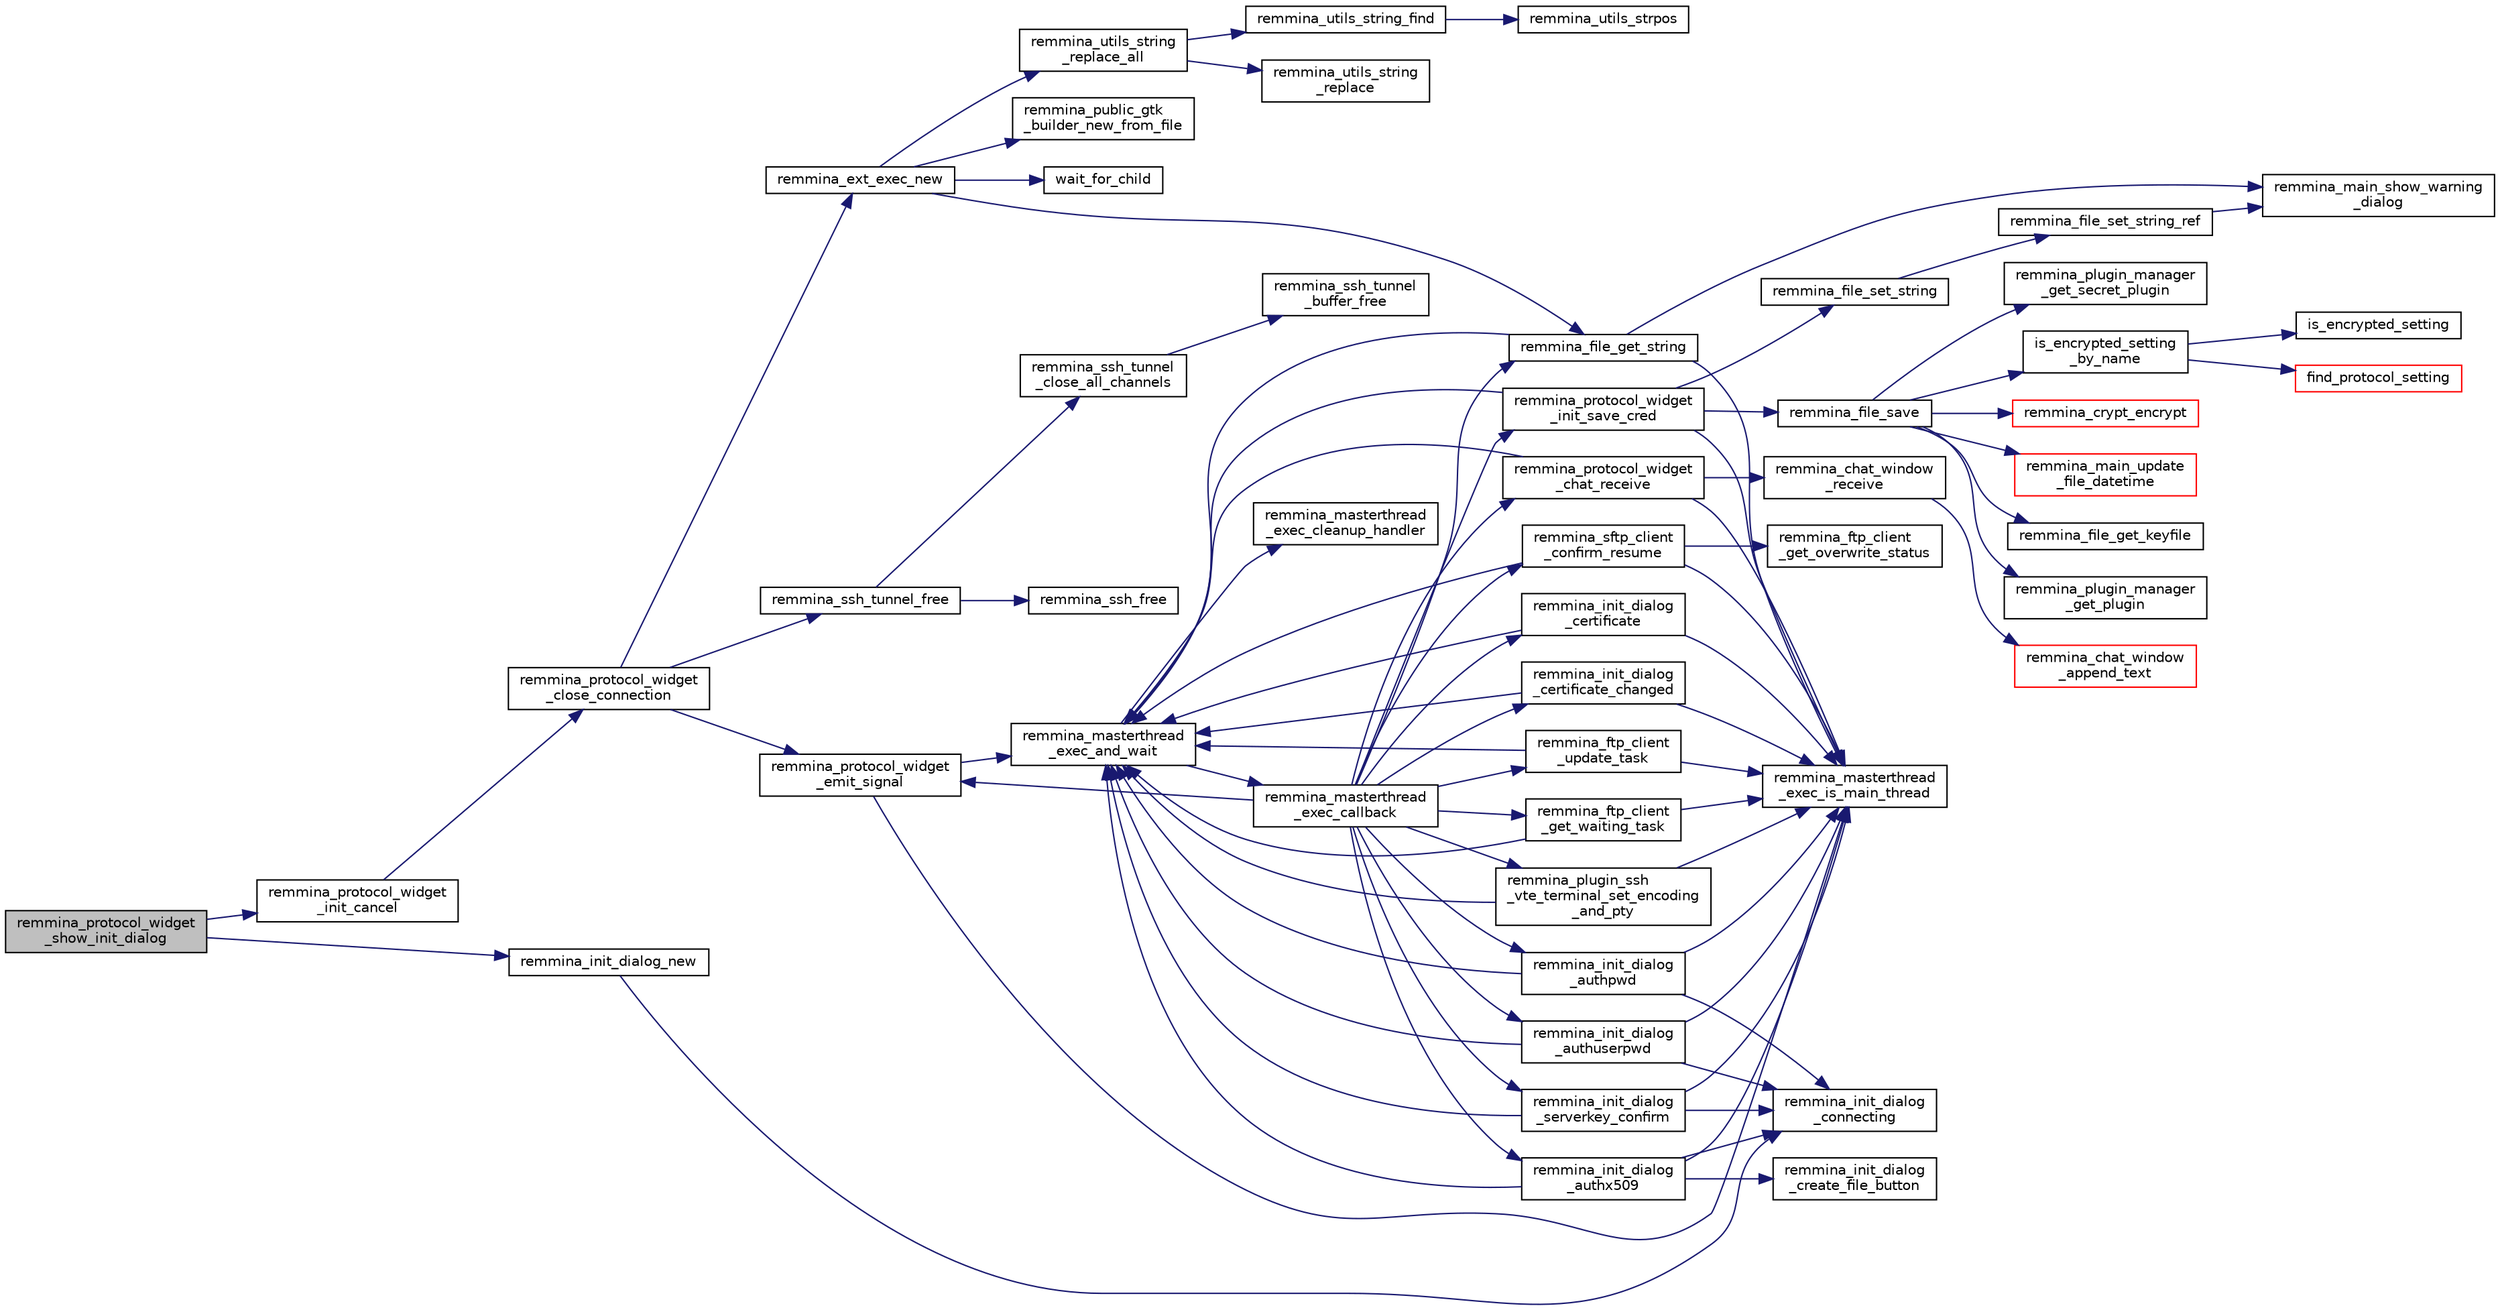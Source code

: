 digraph "remmina_protocol_widget_show_init_dialog"
{
  edge [fontname="Helvetica",fontsize="10",labelfontname="Helvetica",labelfontsize="10"];
  node [fontname="Helvetica",fontsize="10",shape=record];
  rankdir="LR";
  Node4048 [label="remmina_protocol_widget\l_show_init_dialog",height=0.2,width=0.4,color="black", fillcolor="grey75", style="filled", fontcolor="black"];
  Node4048 -> Node4049 [color="midnightblue",fontsize="10",style="solid",fontname="Helvetica"];
  Node4049 [label="remmina_init_dialog_new",height=0.2,width=0.4,color="black", fillcolor="white", style="filled",URL="$remmina__init__dialog_8c.html#ad5817659d78830d10cfbab93af51ddab"];
  Node4049 -> Node4050 [color="midnightblue",fontsize="10",style="solid",fontname="Helvetica"];
  Node4050 [label="remmina_init_dialog\l_connecting",height=0.2,width=0.4,color="black", fillcolor="white", style="filled",URL="$remmina__init__dialog_8c.html#a7602c5b714e02a10506977dd983e7446"];
  Node4048 -> Node4051 [color="midnightblue",fontsize="10",style="solid",fontname="Helvetica"];
  Node4051 [label="remmina_protocol_widget\l_init_cancel",height=0.2,width=0.4,color="black", fillcolor="white", style="filled",URL="$remmina__protocol__widget_8c.html#abe4a5c4544090e6a185341d61aa66861"];
  Node4051 -> Node4052 [color="midnightblue",fontsize="10",style="solid",fontname="Helvetica"];
  Node4052 [label="remmina_protocol_widget\l_close_connection",height=0.2,width=0.4,color="black", fillcolor="white", style="filled",URL="$remmina__protocol__widget_8c.html#a326a430fe4d298e3564d9fd5b7945a82"];
  Node4052 -> Node4053 [color="midnightblue",fontsize="10",style="solid",fontname="Helvetica"];
  Node4053 [label="remmina_protocol_widget\l_emit_signal",height=0.2,width=0.4,color="black", fillcolor="white", style="filled",URL="$remmina__protocol__widget_8c.html#ac3e5a7f14aef4adb2e57d35e9c180b3b"];
  Node4053 -> Node4054 [color="midnightblue",fontsize="10",style="solid",fontname="Helvetica"];
  Node4054 [label="remmina_masterthread\l_exec_is_main_thread",height=0.2,width=0.4,color="black", fillcolor="white", style="filled",URL="$remmina__masterthread__exec_8c.html#a3a52e863a3a3da6da6bb5d36c13b7ff4"];
  Node4053 -> Node4055 [color="midnightblue",fontsize="10",style="solid",fontname="Helvetica"];
  Node4055 [label="remmina_masterthread\l_exec_and_wait",height=0.2,width=0.4,color="black", fillcolor="white", style="filled",URL="$remmina__masterthread__exec_8c.html#a14628c2470cac50e87916a70ea05c97d"];
  Node4055 -> Node4056 [color="midnightblue",fontsize="10",style="solid",fontname="Helvetica"];
  Node4056 [label="remmina_masterthread\l_exec_cleanup_handler",height=0.2,width=0.4,color="black", fillcolor="white", style="filled",URL="$remmina__masterthread__exec_8c.html#a94985f15fd0d27c037824ee90b0ecd3c"];
  Node4055 -> Node4057 [color="midnightblue",fontsize="10",style="solid",fontname="Helvetica"];
  Node4057 [label="remmina_masterthread\l_exec_callback",height=0.2,width=0.4,color="black", fillcolor="white", style="filled",URL="$remmina__masterthread__exec_8c.html#ae5c4d736f1856249c255430e010a179f"];
  Node4057 -> Node4058 [color="midnightblue",fontsize="10",style="solid",fontname="Helvetica"];
  Node4058 [label="remmina_protocol_widget\l_init_save_cred",height=0.2,width=0.4,color="black", fillcolor="white", style="filled",URL="$remmina__protocol__widget_8c.html#a7ac09ee83afa8a1a60cadf56b0ec83a6"];
  Node4058 -> Node4054 [color="midnightblue",fontsize="10",style="solid",fontname="Helvetica"];
  Node4058 -> Node4055 [color="midnightblue",fontsize="10",style="solid",fontname="Helvetica"];
  Node4058 -> Node4059 [color="midnightblue",fontsize="10",style="solid",fontname="Helvetica"];
  Node4059 [label="remmina_file_set_string",height=0.2,width=0.4,color="black", fillcolor="white", style="filled",URL="$remmina__file_8c.html#a85ca1ca2d0bf9ef29e490c6f4527a954"];
  Node4059 -> Node4060 [color="midnightblue",fontsize="10",style="solid",fontname="Helvetica"];
  Node4060 [label="remmina_file_set_string_ref",height=0.2,width=0.4,color="black", fillcolor="white", style="filled",URL="$remmina__file_8c.html#a74951c1067a1a5e1341f5e1c1206dec6"];
  Node4060 -> Node4061 [color="midnightblue",fontsize="10",style="solid",fontname="Helvetica"];
  Node4061 [label="remmina_main_show_warning\l_dialog",height=0.2,width=0.4,color="black", fillcolor="white", style="filled",URL="$remmina__main_8c.html#ad99b9c0bf2fa8c166a8b4a09e06ffdf7"];
  Node4058 -> Node4062 [color="midnightblue",fontsize="10",style="solid",fontname="Helvetica"];
  Node4062 [label="remmina_file_save",height=0.2,width=0.4,color="black", fillcolor="white", style="filled",URL="$remmina__file_8c.html#a8c893a5deec9bc446bd89cc9973416c7"];
  Node4062 -> Node4063 [color="midnightblue",fontsize="10",style="solid",fontname="Helvetica"];
  Node4063 [label="remmina_file_get_keyfile",height=0.2,width=0.4,color="black", fillcolor="white", style="filled",URL="$remmina__file_8c.html#a89ec355adbf6e03ad16d7faf810af46f"];
  Node4062 -> Node4064 [color="midnightblue",fontsize="10",style="solid",fontname="Helvetica"];
  Node4064 [label="remmina_plugin_manager\l_get_plugin",height=0.2,width=0.4,color="black", fillcolor="white", style="filled",URL="$remmina__plugin__manager_8c.html#a3872c8656a8a3d5147bcc603471c1932"];
  Node4062 -> Node4065 [color="midnightblue",fontsize="10",style="solid",fontname="Helvetica"];
  Node4065 [label="remmina_plugin_manager\l_get_secret_plugin",height=0.2,width=0.4,color="black", fillcolor="white", style="filled",URL="$remmina__plugin__manager_8c.html#ad380a98f6624aa8c830015c8b428b7b4"];
  Node4062 -> Node4066 [color="midnightblue",fontsize="10",style="solid",fontname="Helvetica"];
  Node4066 [label="is_encrypted_setting\l_by_name",height=0.2,width=0.4,color="black", fillcolor="white", style="filled",URL="$remmina__file_8c.html#a72580559fa04082418a993fec4c77281"];
  Node4066 -> Node4067 [color="midnightblue",fontsize="10",style="solid",fontname="Helvetica"];
  Node4067 [label="find_protocol_setting",height=0.2,width=0.4,color="red", fillcolor="white", style="filled",URL="$remmina__file_8c.html#acc88ee6f5ba73bf9c3b05ab9368c952f"];
  Node4066 -> Node4069 [color="midnightblue",fontsize="10",style="solid",fontname="Helvetica"];
  Node4069 [label="is_encrypted_setting",height=0.2,width=0.4,color="black", fillcolor="white", style="filled",URL="$remmina__file_8c.html#a29920ae737817d3f6c673bacbbf11ca1"];
  Node4062 -> Node4070 [color="midnightblue",fontsize="10",style="solid",fontname="Helvetica"];
  Node4070 [label="remmina_crypt_encrypt",height=0.2,width=0.4,color="red", fillcolor="white", style="filled",URL="$remmina__crypt_8c.html#aa02cf0fed3eb68d6a89815c3ba3bf7b1"];
  Node4062 -> Node4072 [color="midnightblue",fontsize="10",style="solid",fontname="Helvetica"];
  Node4072 [label="remmina_main_update\l_file_datetime",height=0.2,width=0.4,color="red", fillcolor="white", style="filled",URL="$remmina__main_8c.html#a5ae0372dafe41f96a09097c07d1b270a"];
  Node4057 -> Node4106 [color="midnightblue",fontsize="10",style="solid",fontname="Helvetica"];
  Node4106 [label="remmina_protocol_widget\l_chat_receive",height=0.2,width=0.4,color="black", fillcolor="white", style="filled",URL="$remmina__protocol__widget_8c.html#ae2522242b3f39ee84ee8cf75170de0c0"];
  Node4106 -> Node4054 [color="midnightblue",fontsize="10",style="solid",fontname="Helvetica"];
  Node4106 -> Node4055 [color="midnightblue",fontsize="10",style="solid",fontname="Helvetica"];
  Node4106 -> Node4107 [color="midnightblue",fontsize="10",style="solid",fontname="Helvetica"];
  Node4107 [label="remmina_chat_window\l_receive",height=0.2,width=0.4,color="black", fillcolor="white", style="filled",URL="$remmina__chat__window_8c.html#a45724aed5474dd741563ffbf89237022"];
  Node4107 -> Node4108 [color="midnightblue",fontsize="10",style="solid",fontname="Helvetica"];
  Node4108 [label="remmina_chat_window\l_append_text",height=0.2,width=0.4,color="red", fillcolor="white", style="filled",URL="$remmina__chat__window_8c.html#adfffc86df4856aabe2593de07742985f"];
  Node4057 -> Node4086 [color="midnightblue",fontsize="10",style="solid",fontname="Helvetica"];
  Node4086 [label="remmina_file_get_string",height=0.2,width=0.4,color="black", fillcolor="white", style="filled",URL="$remmina__file_8c.html#a8eb1b213d9d08c6ad13683ce05f4355e"];
  Node4086 -> Node4054 [color="midnightblue",fontsize="10",style="solid",fontname="Helvetica"];
  Node4086 -> Node4055 [color="midnightblue",fontsize="10",style="solid",fontname="Helvetica"];
  Node4086 -> Node4061 [color="midnightblue",fontsize="10",style="solid",fontname="Helvetica"];
  Node4057 -> Node4110 [color="midnightblue",fontsize="10",style="solid",fontname="Helvetica"];
  Node4110 [label="remmina_init_dialog\l_serverkey_confirm",height=0.2,width=0.4,color="black", fillcolor="white", style="filled",URL="$remmina__init__dialog_8c.html#a11fba22fe5f7f85985e01b499a52e534"];
  Node4110 -> Node4054 [color="midnightblue",fontsize="10",style="solid",fontname="Helvetica"];
  Node4110 -> Node4055 [color="midnightblue",fontsize="10",style="solid",fontname="Helvetica"];
  Node4110 -> Node4050 [color="midnightblue",fontsize="10",style="solid",fontname="Helvetica"];
  Node4057 -> Node4111 [color="midnightblue",fontsize="10",style="solid",fontname="Helvetica"];
  Node4111 [label="remmina_init_dialog\l_authpwd",height=0.2,width=0.4,color="black", fillcolor="white", style="filled",URL="$remmina__init__dialog_8c.html#a755fc90b41b65cd6106915ab501433fa"];
  Node4111 -> Node4054 [color="midnightblue",fontsize="10",style="solid",fontname="Helvetica"];
  Node4111 -> Node4055 [color="midnightblue",fontsize="10",style="solid",fontname="Helvetica"];
  Node4111 -> Node4050 [color="midnightblue",fontsize="10",style="solid",fontname="Helvetica"];
  Node4057 -> Node4112 [color="midnightblue",fontsize="10",style="solid",fontname="Helvetica"];
  Node4112 [label="remmina_init_dialog\l_authuserpwd",height=0.2,width=0.4,color="black", fillcolor="white", style="filled",URL="$remmina__init__dialog_8c.html#ad941f2348cd1752fc9d58c263690726c"];
  Node4112 -> Node4054 [color="midnightblue",fontsize="10",style="solid",fontname="Helvetica"];
  Node4112 -> Node4055 [color="midnightblue",fontsize="10",style="solid",fontname="Helvetica"];
  Node4112 -> Node4050 [color="midnightblue",fontsize="10",style="solid",fontname="Helvetica"];
  Node4057 -> Node4113 [color="midnightblue",fontsize="10",style="solid",fontname="Helvetica"];
  Node4113 [label="remmina_init_dialog\l_certificate",height=0.2,width=0.4,color="black", fillcolor="white", style="filled",URL="$remmina__init__dialog_8c.html#abd47233840e1eefc1d511bc4e153b98b"];
  Node4113 -> Node4054 [color="midnightblue",fontsize="10",style="solid",fontname="Helvetica"];
  Node4113 -> Node4055 [color="midnightblue",fontsize="10",style="solid",fontname="Helvetica"];
  Node4057 -> Node4114 [color="midnightblue",fontsize="10",style="solid",fontname="Helvetica"];
  Node4114 [label="remmina_init_dialog\l_certificate_changed",height=0.2,width=0.4,color="black", fillcolor="white", style="filled",URL="$remmina__init__dialog_8c.html#a07e0824fe19e8169d076878aca502fc8"];
  Node4114 -> Node4054 [color="midnightblue",fontsize="10",style="solid",fontname="Helvetica"];
  Node4114 -> Node4055 [color="midnightblue",fontsize="10",style="solid",fontname="Helvetica"];
  Node4057 -> Node4115 [color="midnightblue",fontsize="10",style="solid",fontname="Helvetica"];
  Node4115 [label="remmina_init_dialog\l_authx509",height=0.2,width=0.4,color="black", fillcolor="white", style="filled",URL="$remmina__init__dialog_8c.html#a022dc4f1c87b00dac294837358394ddf"];
  Node4115 -> Node4054 [color="midnightblue",fontsize="10",style="solid",fontname="Helvetica"];
  Node4115 -> Node4055 [color="midnightblue",fontsize="10",style="solid",fontname="Helvetica"];
  Node4115 -> Node4116 [color="midnightblue",fontsize="10",style="solid",fontname="Helvetica"];
  Node4116 [label="remmina_init_dialog\l_create_file_button",height=0.2,width=0.4,color="black", fillcolor="white", style="filled",URL="$remmina__init__dialog_8c.html#ad583daf796f4a3c43dbcce49ebcf240f"];
  Node4115 -> Node4050 [color="midnightblue",fontsize="10",style="solid",fontname="Helvetica"];
  Node4057 -> Node4117 [color="midnightblue",fontsize="10",style="solid",fontname="Helvetica"];
  Node4117 [label="remmina_ftp_client\l_update_task",height=0.2,width=0.4,color="black", fillcolor="white", style="filled",URL="$remmina__ftp__client_8c.html#ad96358f40ab056c91f796ddda886a1dd"];
  Node4117 -> Node4054 [color="midnightblue",fontsize="10",style="solid",fontname="Helvetica"];
  Node4117 -> Node4055 [color="midnightblue",fontsize="10",style="solid",fontname="Helvetica"];
  Node4057 -> Node4118 [color="midnightblue",fontsize="10",style="solid",fontname="Helvetica"];
  Node4118 [label="remmina_ftp_client\l_get_waiting_task",height=0.2,width=0.4,color="black", fillcolor="white", style="filled",URL="$remmina__ftp__client_8c.html#a33e4993b60c36eae89a6a0a943d28141"];
  Node4118 -> Node4054 [color="midnightblue",fontsize="10",style="solid",fontname="Helvetica"];
  Node4118 -> Node4055 [color="midnightblue",fontsize="10",style="solid",fontname="Helvetica"];
  Node4057 -> Node4053 [color="midnightblue",fontsize="10",style="solid",fontname="Helvetica"];
  Node4057 -> Node4119 [color="midnightblue",fontsize="10",style="solid",fontname="Helvetica"];
  Node4119 [label="remmina_sftp_client\l_confirm_resume",height=0.2,width=0.4,color="black", fillcolor="white", style="filled",URL="$remmina__sftp__client_8c.html#a138904893cb9c7f6535b8dfc7ba17e33"];
  Node4119 -> Node4120 [color="midnightblue",fontsize="10",style="solid",fontname="Helvetica"];
  Node4120 [label="remmina_ftp_client\l_get_overwrite_status",height=0.2,width=0.4,color="black", fillcolor="white", style="filled",URL="$remmina__ftp__client_8c.html#a20d0575c04eb24553aeba7d0316e7a2e"];
  Node4119 -> Node4054 [color="midnightblue",fontsize="10",style="solid",fontname="Helvetica"];
  Node4119 -> Node4055 [color="midnightblue",fontsize="10",style="solid",fontname="Helvetica"];
  Node4057 -> Node4121 [color="midnightblue",fontsize="10",style="solid",fontname="Helvetica"];
  Node4121 [label="remmina_plugin_ssh\l_vte_terminal_set_encoding\l_and_pty",height=0.2,width=0.4,color="black", fillcolor="white", style="filled",URL="$remmina__ssh__plugin_8c.html#adc8e3776e67abca9ab913bc33172e4ce"];
  Node4121 -> Node4054 [color="midnightblue",fontsize="10",style="solid",fontname="Helvetica"];
  Node4121 -> Node4055 [color="midnightblue",fontsize="10",style="solid",fontname="Helvetica"];
  Node4052 -> Node4122 [color="midnightblue",fontsize="10",style="solid",fontname="Helvetica"];
  Node4122 [label="remmina_ssh_tunnel_free",height=0.2,width=0.4,color="black", fillcolor="white", style="filled",URL="$remmina__ssh_8c.html#a223f8dd7a678bcec2ece40a2d8f7ea06"];
  Node4122 -> Node4123 [color="midnightblue",fontsize="10",style="solid",fontname="Helvetica"];
  Node4123 [label="remmina_ssh_tunnel\l_close_all_channels",height=0.2,width=0.4,color="black", fillcolor="white", style="filled",URL="$remmina__ssh_8c.html#a0a0aff99448b4eec63bf11d7a4bb9ab7"];
  Node4123 -> Node4124 [color="midnightblue",fontsize="10",style="solid",fontname="Helvetica"];
  Node4124 [label="remmina_ssh_tunnel\l_buffer_free",height=0.2,width=0.4,color="black", fillcolor="white", style="filled",URL="$remmina__ssh_8c.html#a2dc66f410992afe4c2b9ad5bda770d6c"];
  Node4122 -> Node4125 [color="midnightblue",fontsize="10",style="solid",fontname="Helvetica"];
  Node4125 [label="remmina_ssh_free",height=0.2,width=0.4,color="black", fillcolor="white", style="filled",URL="$remmina__ssh_8c.html#acdb9f57d2f9b47913715a8d8a0ea0c02"];
  Node4052 -> Node4126 [color="midnightblue",fontsize="10",style="solid",fontname="Helvetica"];
  Node4126 [label="remmina_ext_exec_new",height=0.2,width=0.4,color="black", fillcolor="white", style="filled",URL="$remmina__ext__exec_8c.html#a7c81795162a70d06294fdf935ea210d7"];
  Node4126 -> Node4086 [color="midnightblue",fontsize="10",style="solid",fontname="Helvetica"];
  Node4126 -> Node4127 [color="midnightblue",fontsize="10",style="solid",fontname="Helvetica"];
  Node4127 [label="remmina_utils_string\l_replace_all",height=0.2,width=0.4,color="black", fillcolor="white", style="filled",URL="$remmina__utils_8c.html#ac804e6111e538ee2fa425b8b6fd1fb66",tooltip="Replaces all occurrences of needle in haystack with replace. "];
  Node4127 -> Node4128 [color="midnightblue",fontsize="10",style="solid",fontname="Helvetica"];
  Node4128 [label="remmina_utils_string_find",height=0.2,width=0.4,color="black", fillcolor="white", style="filled",URL="$remmina__utils_8c.html#a75eb5f79df692dfe4db221d03a5fa355"];
  Node4128 -> Node4129 [color="midnightblue",fontsize="10",style="solid",fontname="Helvetica"];
  Node4129 [label="remmina_utils_strpos",height=0.2,width=0.4,color="black", fillcolor="white", style="filled",URL="$remmina__utils_8c.html#ae4318060ee81f8fbd907904892dd71d3"];
  Node4127 -> Node4130 [color="midnightblue",fontsize="10",style="solid",fontname="Helvetica"];
  Node4130 [label="remmina_utils_string\l_replace",height=0.2,width=0.4,color="black", fillcolor="white", style="filled",URL="$remmina__utils_8c.html#aa6859a61aa28f46591750c9afdef66f4"];
  Node4126 -> Node4131 [color="midnightblue",fontsize="10",style="solid",fontname="Helvetica"];
  Node4131 [label="remmina_public_gtk\l_builder_new_from_file",height=0.2,width=0.4,color="black", fillcolor="white", style="filled",URL="$remmina__public_8c.html#a3031598a6e4f67d1519d8e5afba7da41"];
  Node4126 -> Node4132 [color="midnightblue",fontsize="10",style="solid",fontname="Helvetica"];
  Node4132 [label="wait_for_child",height=0.2,width=0.4,color="black", fillcolor="white", style="filled",URL="$remmina__ext__exec_8c.html#aa063217311c67408819a2c1b86ff92dd"];
}
